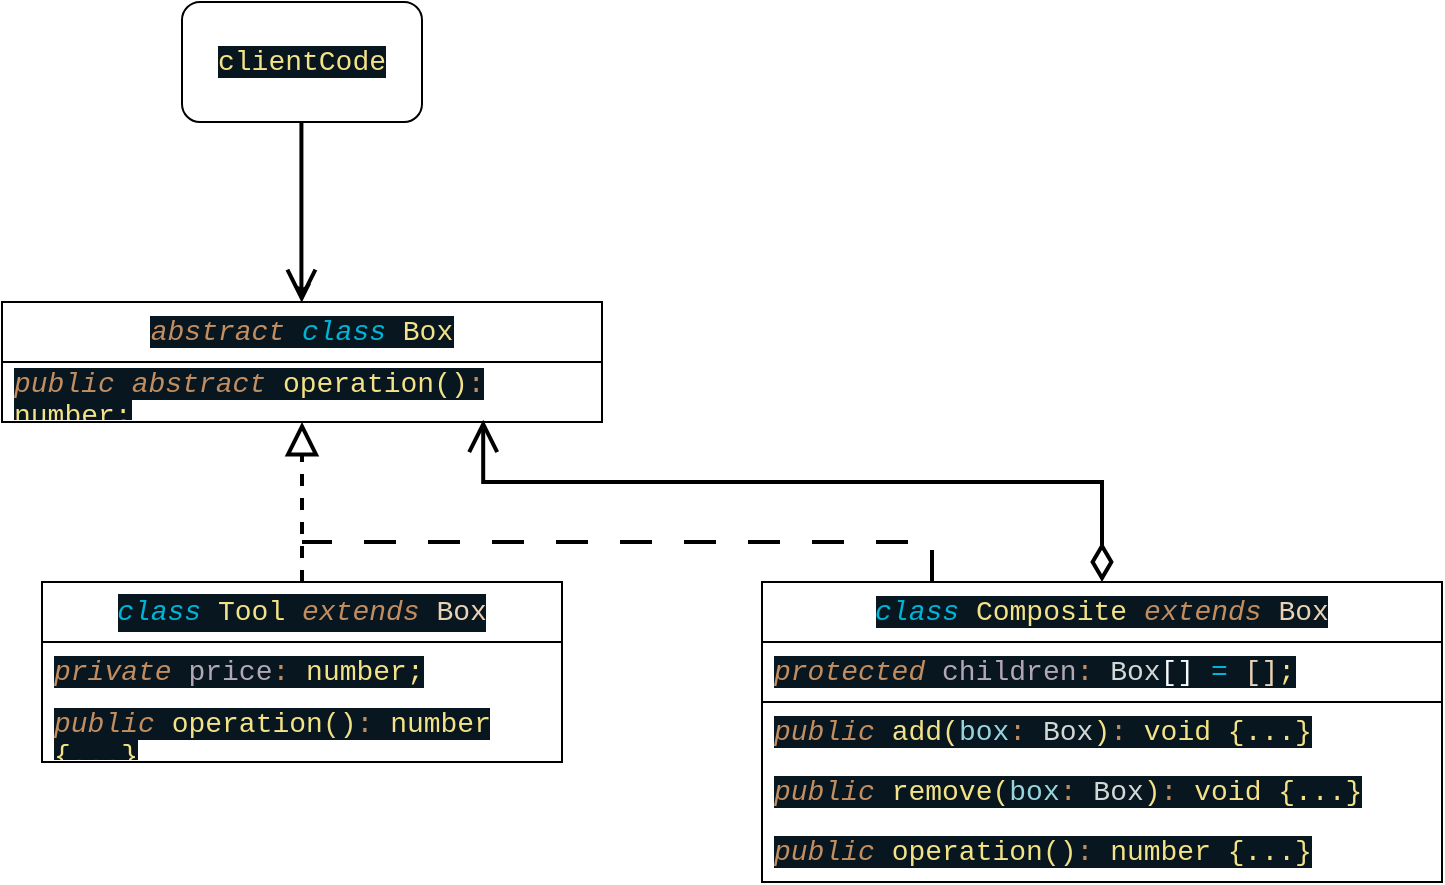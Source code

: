 <mxfile>
    <diagram id="_JM3HpVKQMmHW15YhU18" name="Page-1">
        <mxGraphModel dx="1133" dy="597" grid="1" gridSize="10" guides="1" tooltips="1" connect="1" arrows="1" fold="1" page="0" pageScale="1" pageWidth="850" pageHeight="1100" math="0" shadow="0">
            <root>
                <mxCell id="0"/>
                <mxCell id="1" parent="0"/>
                <mxCell id="18" style="edgeStyle=none;html=1;" parent="1" source="2" target="3" edge="1">
                    <mxGeometry relative="1" as="geometry"/>
                </mxCell>
                <mxCell id="2" value="&lt;span style=&quot;color: rgb(244, 226, 134); background-color: rgb(8, 22, 32); font-family: Consolas, Consolas, &amp;quot;Courier New&amp;quot;, monospace; font-size: 14px;&quot;&gt;clientCode&lt;/span&gt;&lt;br&gt;" style="rounded=1;whiteSpace=wrap;html=1;" parent="1" vertex="1">
                    <mxGeometry x="220" y="200" width="120" height="60" as="geometry"/>
                </mxCell>
                <mxCell id="3" value="&lt;span style=&quot;background-color: rgb(8, 22, 32); font-family: Consolas, Consolas, &amp;quot;Courier New&amp;quot;, monospace; font-size: 14px; color: rgb(194, 142, 96); font-style: italic;&quot;&gt;abstract&lt;/span&gt;&lt;span style=&quot;background-color: rgb(8, 22, 32); color: rgb(246, 250, 253); font-family: Consolas, Consolas, &amp;quot;Courier New&amp;quot;, monospace; font-size: 14px;&quot;&gt; &lt;/span&gt;&lt;span style=&quot;background-color: rgb(8, 22, 32); font-family: Consolas, Consolas, &amp;quot;Courier New&amp;quot;, monospace; font-size: 14px; color: rgb(0, 180, 214); font-style: italic;&quot;&gt;class&lt;/span&gt;&lt;span style=&quot;background-color: rgb(8, 22, 32); color: rgb(246, 250, 253); font-family: Consolas, Consolas, &amp;quot;Courier New&amp;quot;, monospace; font-size: 14px;&quot;&gt; &lt;/span&gt;&lt;span style=&quot;background-color: rgb(8, 22, 32); font-family: Consolas, Consolas, &amp;quot;Courier New&amp;quot;, monospace; font-size: 14px; color: rgb(244, 226, 134);&quot;&gt;Box&lt;/span&gt;&lt;br&gt;" style="swimlane;fontStyle=0;childLayout=stackLayout;horizontal=1;startSize=30;horizontalStack=0;resizeParent=1;resizeParentMax=0;resizeLast=0;collapsible=1;marginBottom=0;whiteSpace=wrap;html=1;" parent="1" vertex="1">
                    <mxGeometry x="130" y="350" width="300" height="60" as="geometry"/>
                </mxCell>
                <mxCell id="6" value="&lt;span style=&quot;background-color: rgb(8, 22, 32); font-family: Consolas, Consolas, &amp;quot;Courier New&amp;quot;, monospace; font-size: 14px; color: rgb(194, 142, 96); font-style: italic;&quot;&gt;public&lt;/span&gt;&lt;span style=&quot;background-color: rgb(8, 22, 32); color: rgb(246, 250, 253); font-family: Consolas, Consolas, &amp;quot;Courier New&amp;quot;, monospace; font-size: 14px;&quot;&gt; &lt;/span&gt;&lt;span style=&quot;background-color: rgb(8, 22, 32); font-family: Consolas, Consolas, &amp;quot;Courier New&amp;quot;, monospace; font-size: 14px; color: rgb(194, 142, 96); font-style: italic;&quot;&gt;abstract&lt;/span&gt;&lt;span style=&quot;background-color: rgb(8, 22, 32); color: rgb(246, 250, 253); font-family: Consolas, Consolas, &amp;quot;Courier New&amp;quot;, monospace; font-size: 14px;&quot;&gt; &lt;/span&gt;&lt;span style=&quot;background-color: rgb(8, 22, 32); font-family: Consolas, Consolas, &amp;quot;Courier New&amp;quot;, monospace; font-size: 14px; color: rgb(244, 226, 134);&quot;&gt;operation()&lt;/span&gt;&lt;span style=&quot;background-color: rgb(8, 22, 32); font-family: Consolas, Consolas, &amp;quot;Courier New&amp;quot;, monospace; font-size: 14px; color: rgb(194, 142, 96);&quot;&gt;:&lt;/span&gt;&lt;span style=&quot;background-color: rgb(8, 22, 32); color: rgb(246, 250, 253); font-family: Consolas, Consolas, &amp;quot;Courier New&amp;quot;, monospace; font-size: 14px;&quot;&gt; &lt;/span&gt;&lt;span style=&quot;background-color: rgb(8, 22, 32); font-family: Consolas, Consolas, &amp;quot;Courier New&amp;quot;, monospace; font-size: 14px; color: rgb(244, 226, 134);&quot;&gt;number;&lt;/span&gt;&lt;br&gt;" style="text;strokeColor=none;fillColor=none;align=left;verticalAlign=middle;spacingLeft=4;spacingRight=4;overflow=hidden;points=[[0,0.5],[1,0.5]];portConstraint=eastwest;rotatable=0;whiteSpace=wrap;html=1;" parent="3" vertex="1">
                    <mxGeometry y="30" width="300" height="30" as="geometry"/>
                </mxCell>
                <mxCell id="19" style="edgeStyle=none;html=1;exitX=0.5;exitY=0;exitDx=0;exitDy=0;dashed=1;strokeWidth=2;endArrow=block;endFill=0;endSize=12;" parent="1" source="7" target="6" edge="1">
                    <mxGeometry relative="1" as="geometry"/>
                </mxCell>
                <mxCell id="7" value="&lt;div style=&quot;color: rgb(246, 250, 253); background-color: rgb(8, 22, 32); font-family: Consolas, Consolas, &amp;quot;Courier New&amp;quot;, monospace; font-size: 14px; line-height: 19px;&quot;&gt;&lt;span style=&quot;color: #00b4d6;font-style: italic;&quot;&gt;class&lt;/span&gt; &lt;span style=&quot;color: #f4e286;&quot;&gt;Tool&lt;/span&gt; &lt;span style=&quot;color: #c28e60;font-style: italic;&quot;&gt;extends&lt;/span&gt; &lt;span style=&quot;color: #ecd2b4;&quot;&gt;Box&lt;/span&gt;&lt;/div&gt;" style="swimlane;fontStyle=0;childLayout=stackLayout;horizontal=1;startSize=30;horizontalStack=0;resizeParent=1;resizeParentMax=0;resizeLast=0;collapsible=1;marginBottom=0;whiteSpace=wrap;html=1;" parent="1" vertex="1">
                    <mxGeometry x="150" y="490" width="260" height="90" as="geometry"/>
                </mxCell>
                <mxCell id="8" value="&lt;span style=&quot;background-color: rgb(8, 22, 32); font-family: Consolas, Consolas, &amp;quot;Courier New&amp;quot;, monospace; font-size: 14px; color: rgb(194, 142, 96); font-style: italic;&quot;&gt;private&lt;/span&gt;&lt;span style=&quot;background-color: rgb(8, 22, 32); color: rgb(246, 250, 253); font-family: Consolas, Consolas, &amp;quot;Courier New&amp;quot;, monospace; font-size: 14px;&quot;&gt; &lt;/span&gt;&lt;span style=&quot;background-color: rgb(8, 22, 32); font-family: Consolas, Consolas, &amp;quot;Courier New&amp;quot;, monospace; font-size: 14px; color: rgb(178, 168, 180);&quot;&gt;price&lt;/span&gt;&lt;span style=&quot;background-color: rgb(8, 22, 32); font-family: Consolas, Consolas, &amp;quot;Courier New&amp;quot;, monospace; font-size: 14px; color: rgb(194, 142, 96);&quot;&gt;:&lt;/span&gt;&lt;span style=&quot;background-color: rgb(8, 22, 32); color: rgb(246, 250, 253); font-family: Consolas, Consolas, &amp;quot;Courier New&amp;quot;, monospace; font-size: 14px;&quot;&gt; &lt;/span&gt;&lt;span style=&quot;background-color: rgb(8, 22, 32); font-family: Consolas, Consolas, &amp;quot;Courier New&amp;quot;, monospace; font-size: 14px; color: rgb(244, 226, 134);&quot;&gt;number&lt;/span&gt;&lt;span style=&quot;background-color: rgb(8, 22, 32); font-family: Consolas, Consolas, &amp;quot;Courier New&amp;quot;, monospace; font-size: 14px; color: rgb(244, 226, 134);&quot;&gt;;&lt;/span&gt;" style="text;strokeColor=none;fillColor=none;align=left;verticalAlign=middle;spacingLeft=4;spacingRight=4;overflow=hidden;points=[[0,0.5],[1,0.5]];portConstraint=eastwest;rotatable=0;whiteSpace=wrap;html=1;" parent="7" vertex="1">
                    <mxGeometry y="30" width="260" height="30" as="geometry"/>
                </mxCell>
                <mxCell id="9" value="&lt;span style=&quot;background-color: rgb(8, 22, 32); font-family: Consolas, Consolas, &amp;quot;Courier New&amp;quot;, monospace; font-size: 14px; color: rgb(194, 142, 96); font-style: italic;&quot;&gt;public&lt;/span&gt;&lt;span style=&quot;background-color: rgb(8, 22, 32); color: rgb(246, 250, 253); font-family: Consolas, Consolas, &amp;quot;Courier New&amp;quot;, monospace; font-size: 14px;&quot;&gt; &lt;/span&gt;&lt;span style=&quot;background-color: rgb(8, 22, 32); font-family: Consolas, Consolas, &amp;quot;Courier New&amp;quot;, monospace; font-size: 14px; color: rgb(244, 226, 134);&quot;&gt;operation()&lt;/span&gt;&lt;span style=&quot;background-color: rgb(8, 22, 32); font-family: Consolas, Consolas, &amp;quot;Courier New&amp;quot;, monospace; font-size: 14px; color: rgb(194, 142, 96);&quot;&gt;:&lt;/span&gt;&lt;span style=&quot;background-color: rgb(8, 22, 32); color: rgb(246, 250, 253); font-family: Consolas, Consolas, &amp;quot;Courier New&amp;quot;, monospace; font-size: 14px;&quot;&gt; &lt;/span&gt;&lt;span style=&quot;background-color: rgb(8, 22, 32); font-family: Consolas, Consolas, &amp;quot;Courier New&amp;quot;, monospace; font-size: 14px; color: rgb(244, 226, 134);&quot;&gt;number&lt;/span&gt;&lt;span style=&quot;background-color: rgb(8, 22, 32); color: rgb(246, 250, 253); font-family: Consolas, Consolas, &amp;quot;Courier New&amp;quot;, monospace; font-size: 14px;&quot;&gt; &lt;/span&gt;&lt;span style=&quot;background-color: rgb(8, 22, 32); font-family: Consolas, Consolas, &amp;quot;Courier New&amp;quot;, monospace; font-size: 14px; color: rgb(244, 226, 134);&quot;&gt;{...}&lt;/span&gt;" style="text;strokeColor=none;fillColor=none;align=left;verticalAlign=middle;spacingLeft=4;spacingRight=4;overflow=hidden;points=[[0,0.5],[1,0.5]];portConstraint=eastwest;rotatable=0;whiteSpace=wrap;html=1;" parent="7" vertex="1">
                    <mxGeometry y="60" width="260" height="30" as="geometry"/>
                </mxCell>
                <mxCell id="24" style="edgeStyle=none;html=1;exitX=0.25;exitY=0;exitDx=0;exitDy=0;endArrow=none;endFill=0;rounded=0;dashed=1;strokeWidth=2;dashPattern=8 8;" parent="1" source="11" edge="1">
                    <mxGeometry relative="1" as="geometry">
                        <mxPoint x="280" y="470" as="targetPoint"/>
                        <Array as="points">
                            <mxPoint x="595" y="470"/>
                            <mxPoint x="440" y="470"/>
                        </Array>
                    </mxGeometry>
                </mxCell>
                <mxCell id="11" value="&lt;span style=&quot;background-color: rgb(8, 22, 32); font-family: Consolas, Consolas, &amp;quot;Courier New&amp;quot;, monospace; font-size: 14px; color: rgb(0, 180, 214); font-style: italic;&quot;&gt;class&lt;/span&gt;&lt;span style=&quot;background-color: rgb(8, 22, 32); color: rgb(246, 250, 253); font-family: Consolas, Consolas, &amp;quot;Courier New&amp;quot;, monospace; font-size: 14px;&quot;&gt; &lt;/span&gt;&lt;span style=&quot;background-color: rgb(8, 22, 32); font-family: Consolas, Consolas, &amp;quot;Courier New&amp;quot;, monospace; font-size: 14px; color: rgb(244, 226, 134);&quot;&gt;Composite&lt;/span&gt;&lt;span style=&quot;background-color: rgb(8, 22, 32); color: rgb(246, 250, 253); font-family: Consolas, Consolas, &amp;quot;Courier New&amp;quot;, monospace; font-size: 14px;&quot;&gt; &lt;/span&gt;&lt;span style=&quot;background-color: rgb(8, 22, 32); font-family: Consolas, Consolas, &amp;quot;Courier New&amp;quot;, monospace; font-size: 14px; color: rgb(194, 142, 96); font-style: italic;&quot;&gt;extends&lt;/span&gt;&lt;span style=&quot;background-color: rgb(8, 22, 32); color: rgb(246, 250, 253); font-family: Consolas, Consolas, &amp;quot;Courier New&amp;quot;, monospace; font-size: 14px;&quot;&gt; &lt;/span&gt;&lt;span style=&quot;background-color: rgb(8, 22, 32); font-family: Consolas, Consolas, &amp;quot;Courier New&amp;quot;, monospace; font-size: 14px; color: rgb(236, 210, 180);&quot;&gt;Box&lt;/span&gt;&lt;br&gt;" style="swimlane;fontStyle=0;childLayout=stackLayout;horizontal=1;startSize=30;horizontalStack=0;resizeParent=1;resizeParentMax=0;resizeLast=0;collapsible=1;marginBottom=0;whiteSpace=wrap;html=1;" parent="1" vertex="1">
                    <mxGeometry x="510" y="490" width="340" height="150" as="geometry"/>
                </mxCell>
                <mxCell id="12" value="&lt;span style=&quot;background-color: rgb(8, 22, 32); font-family: Consolas, Consolas, &amp;quot;Courier New&amp;quot;, monospace; font-size: 14px; color: rgb(194, 142, 96); font-style: italic;&quot;&gt;protected&lt;/span&gt;&lt;span style=&quot;background-color: rgb(8, 22, 32); color: rgb(246, 250, 253); font-family: Consolas, Consolas, &amp;quot;Courier New&amp;quot;, monospace; font-size: 14px;&quot;&gt; &lt;/span&gt;&lt;span style=&quot;background-color: rgb(8, 22, 32); font-family: Consolas, Consolas, &amp;quot;Courier New&amp;quot;, monospace; font-size: 14px; color: rgb(178, 168, 180);&quot;&gt;children&lt;/span&gt;&lt;span style=&quot;background-color: rgb(8, 22, 32); font-family: Consolas, Consolas, &amp;quot;Courier New&amp;quot;, monospace; font-size: 14px; color: rgb(194, 142, 96);&quot;&gt;:&lt;/span&gt;&lt;span style=&quot;background-color: rgb(8, 22, 32); color: rgb(246, 250, 253); font-family: Consolas, Consolas, &amp;quot;Courier New&amp;quot;, monospace; font-size: 14px;&quot;&gt; &lt;/span&gt;&lt;span style=&quot;background-color: rgb(8, 22, 32); font-family: Consolas, Consolas, &amp;quot;Courier New&amp;quot;, monospace; font-size: 14px; color: rgb(210, 216, 216);&quot;&gt;Box&lt;/span&gt;&lt;span style=&quot;background-color: rgb(8, 22, 32); color: rgb(246, 250, 253); font-family: Consolas, Consolas, &amp;quot;Courier New&amp;quot;, monospace; font-size: 14px;&quot;&gt;[] &lt;/span&gt;&lt;span style=&quot;background-color: rgb(8, 22, 32); font-family: Consolas, Consolas, &amp;quot;Courier New&amp;quot;, monospace; font-size: 14px; color: rgb(0, 180, 214);&quot;&gt;=&lt;/span&gt;&lt;span style=&quot;background-color: rgb(8, 22, 32); font-family: Consolas, Consolas, &amp;quot;Courier New&amp;quot;, monospace; font-size: 14px; color: rgb(236, 210, 180);&quot;&gt; []&lt;/span&gt;&lt;span style=&quot;background-color: rgb(8, 22, 32); font-family: Consolas, Consolas, &amp;quot;Courier New&amp;quot;, monospace; font-size: 14px; color: rgb(244, 226, 134);&quot;&gt;;&lt;/span&gt;&lt;br&gt;" style="text;strokeColor=default;fillColor=none;align=left;verticalAlign=middle;spacingLeft=4;spacingRight=4;overflow=hidden;points=[[0,0.5],[1,0.5]];portConstraint=eastwest;rotatable=0;whiteSpace=wrap;html=1;" parent="11" vertex="1">
                    <mxGeometry y="30" width="340" height="30" as="geometry"/>
                </mxCell>
                <mxCell id="14" value="&lt;span style=&quot;background-color: rgb(8, 22, 32); font-family: Consolas, Consolas, &amp;quot;Courier New&amp;quot;, monospace; font-size: 14px; color: rgb(194, 142, 96); font-style: italic;&quot;&gt;public&lt;/span&gt;&lt;span style=&quot;background-color: rgb(8, 22, 32); color: rgb(246, 250, 253); font-family: Consolas, Consolas, &amp;quot;Courier New&amp;quot;, monospace; font-size: 14px;&quot;&gt; &lt;/span&gt;&lt;span style=&quot;background-color: rgb(8, 22, 32); font-family: Consolas, Consolas, &amp;quot;Courier New&amp;quot;, monospace; font-size: 14px; color: rgb(244, 226, 134);&quot;&gt;add(&lt;/span&gt;&lt;span style=&quot;background-color: rgb(8, 22, 32); font-family: Consolas, Consolas, &amp;quot;Courier New&amp;quot;, monospace; font-size: 14px; color: rgb(152, 212, 220);&quot;&gt;box&lt;/span&gt;&lt;span style=&quot;background-color: rgb(8, 22, 32); font-family: Consolas, Consolas, &amp;quot;Courier New&amp;quot;, monospace; font-size: 14px; color: rgb(194, 142, 96);&quot;&gt;:&lt;/span&gt;&lt;span style=&quot;background-color: rgb(8, 22, 32); color: rgb(246, 250, 253); font-family: Consolas, Consolas, &amp;quot;Courier New&amp;quot;, monospace; font-size: 14px;&quot;&gt; &lt;/span&gt;&lt;span style=&quot;background-color: rgb(8, 22, 32); font-family: Consolas, Consolas, &amp;quot;Courier New&amp;quot;, monospace; font-size: 14px; color: rgb(210, 216, 216);&quot;&gt;Box&lt;/span&gt;&lt;span style=&quot;background-color: rgb(8, 22, 32); font-family: Consolas, Consolas, &amp;quot;Courier New&amp;quot;, monospace; font-size: 14px; color: rgb(244, 226, 134);&quot;&gt;)&lt;/span&gt;&lt;span style=&quot;background-color: rgb(8, 22, 32); font-family: Consolas, Consolas, &amp;quot;Courier New&amp;quot;, monospace; font-size: 14px; color: rgb(194, 142, 96);&quot;&gt;:&lt;/span&gt;&lt;span style=&quot;background-color: rgb(8, 22, 32); color: rgb(246, 250, 253); font-family: Consolas, Consolas, &amp;quot;Courier New&amp;quot;, monospace; font-size: 14px;&quot;&gt; &lt;/span&gt;&lt;span style=&quot;background-color: rgb(8, 22, 32); font-family: Consolas, Consolas, &amp;quot;Courier New&amp;quot;, monospace; font-size: 14px; color: rgb(244, 226, 134);&quot;&gt;void&lt;/span&gt;&lt;span style=&quot;background-color: rgb(8, 22, 32); color: rgb(246, 250, 253); font-family: Consolas, Consolas, &amp;quot;Courier New&amp;quot;, monospace; font-size: 14px;&quot;&gt; &lt;/span&gt;&lt;span style=&quot;background-color: rgb(8, 22, 32); font-family: Consolas, Consolas, &amp;quot;Courier New&amp;quot;, monospace; font-size: 14px; color: rgb(244, 226, 134);&quot;&gt;{...}&lt;/span&gt;" style="text;strokeColor=none;fillColor=none;align=left;verticalAlign=middle;spacingLeft=4;spacingRight=4;overflow=hidden;points=[[0,0.5],[1,0.5]];portConstraint=eastwest;rotatable=0;whiteSpace=wrap;html=1;" parent="11" vertex="1">
                    <mxGeometry y="60" width="340" height="30" as="geometry"/>
                </mxCell>
                <mxCell id="13" value="&lt;span style=&quot;background-color: rgb(8, 22, 32); font-family: Consolas, Consolas, &amp;quot;Courier New&amp;quot;, monospace; font-size: 14px; color: rgb(194, 142, 96); font-style: italic;&quot;&gt;public&lt;/span&gt;&lt;span style=&quot;background-color: rgb(8, 22, 32); color: rgb(246, 250, 253); font-family: Consolas, Consolas, &amp;quot;Courier New&amp;quot;, monospace; font-size: 14px;&quot;&gt; &lt;/span&gt;&lt;span style=&quot;background-color: rgb(8, 22, 32); font-family: Consolas, Consolas, &amp;quot;Courier New&amp;quot;, monospace; font-size: 14px; color: rgb(244, 226, 134);&quot;&gt;remove(&lt;/span&gt;&lt;span style=&quot;background-color: rgb(8, 22, 32); font-family: Consolas, Consolas, &amp;quot;Courier New&amp;quot;, monospace; font-size: 14px; color: rgb(152, 212, 220);&quot;&gt;box&lt;/span&gt;&lt;span style=&quot;background-color: rgb(8, 22, 32); font-family: Consolas, Consolas, &amp;quot;Courier New&amp;quot;, monospace; font-size: 14px; color: rgb(194, 142, 96);&quot;&gt;:&lt;/span&gt;&lt;span style=&quot;background-color: rgb(8, 22, 32); color: rgb(246, 250, 253); font-family: Consolas, Consolas, &amp;quot;Courier New&amp;quot;, monospace; font-size: 14px;&quot;&gt; &lt;/span&gt;&lt;span style=&quot;background-color: rgb(8, 22, 32); font-family: Consolas, Consolas, &amp;quot;Courier New&amp;quot;, monospace; font-size: 14px; color: rgb(210, 216, 216);&quot;&gt;Box&lt;/span&gt;&lt;span style=&quot;background-color: rgb(8, 22, 32); font-family: Consolas, Consolas, &amp;quot;Courier New&amp;quot;, monospace; font-size: 14px; color: rgb(244, 226, 134);&quot;&gt;)&lt;/span&gt;&lt;span style=&quot;background-color: rgb(8, 22, 32); font-family: Consolas, Consolas, &amp;quot;Courier New&amp;quot;, monospace; font-size: 14px; color: rgb(194, 142, 96);&quot;&gt;:&lt;/span&gt;&lt;span style=&quot;background-color: rgb(8, 22, 32); color: rgb(246, 250, 253); font-family: Consolas, Consolas, &amp;quot;Courier New&amp;quot;, monospace; font-size: 14px;&quot;&gt; &lt;/span&gt;&lt;span style=&quot;background-color: rgb(8, 22, 32); font-family: Consolas, Consolas, &amp;quot;Courier New&amp;quot;, monospace; font-size: 14px; color: rgb(244, 226, 134);&quot;&gt;void&lt;/span&gt;&lt;span style=&quot;background-color: rgb(8, 22, 32); color: rgb(246, 250, 253); font-family: Consolas, Consolas, &amp;quot;Courier New&amp;quot;, monospace; font-size: 14px;&quot;&gt; &lt;/span&gt;&lt;span style=&quot;background-color: rgb(8, 22, 32); font-family: Consolas, Consolas, &amp;quot;Courier New&amp;quot;, monospace; font-size: 14px; color: rgb(244, 226, 134);&quot;&gt;{...}&lt;/span&gt;" style="text;strokeColor=none;fillColor=none;align=left;verticalAlign=middle;spacingLeft=4;spacingRight=4;overflow=hidden;points=[[0,0.5],[1,0.5]];portConstraint=eastwest;rotatable=0;whiteSpace=wrap;html=1;" parent="11" vertex="1">
                    <mxGeometry y="90" width="340" height="30" as="geometry"/>
                </mxCell>
                <mxCell id="16" value="&lt;span style=&quot;background-color: rgb(8, 22, 32); font-family: Consolas, Consolas, &amp;quot;Courier New&amp;quot;, monospace; font-size: 14px; color: rgb(194, 142, 96); font-style: italic;&quot;&gt;public&lt;/span&gt;&lt;span style=&quot;background-color: rgb(8, 22, 32); color: rgb(246, 250, 253); font-family: Consolas, Consolas, &amp;quot;Courier New&amp;quot;, monospace; font-size: 14px;&quot;&gt; &lt;/span&gt;&lt;span style=&quot;background-color: rgb(8, 22, 32); font-family: Consolas, Consolas, &amp;quot;Courier New&amp;quot;, monospace; font-size: 14px; color: rgb(244, 226, 134);&quot;&gt;operation()&lt;/span&gt;&lt;span style=&quot;background-color: rgb(8, 22, 32); font-family: Consolas, Consolas, &amp;quot;Courier New&amp;quot;, monospace; font-size: 14px; color: rgb(194, 142, 96);&quot;&gt;:&lt;/span&gt;&lt;span style=&quot;background-color: rgb(8, 22, 32); color: rgb(246, 250, 253); font-family: Consolas, Consolas, &amp;quot;Courier New&amp;quot;, monospace; font-size: 14px;&quot;&gt; &lt;/span&gt;&lt;span style=&quot;background-color: rgb(8, 22, 32); font-family: Consolas, Consolas, &amp;quot;Courier New&amp;quot;, monospace; font-size: 14px; color: rgb(244, 226, 134);&quot;&gt;number&lt;/span&gt;&lt;span style=&quot;background-color: rgb(8, 22, 32); color: rgb(246, 250, 253); font-family: Consolas, Consolas, &amp;quot;Courier New&amp;quot;, monospace; font-size: 14px;&quot;&gt; &lt;/span&gt;&lt;span style=&quot;background-color: rgb(8, 22, 32); font-family: Consolas, Consolas, &amp;quot;Courier New&amp;quot;, monospace; font-size: 14px; color: rgb(244, 226, 134);&quot;&gt;{...}&lt;/span&gt;" style="text;strokeColor=none;fillColor=none;align=left;verticalAlign=middle;spacingLeft=4;spacingRight=4;overflow=hidden;points=[[0,0.5],[1,0.5]];portConstraint=eastwest;rotatable=0;whiteSpace=wrap;html=1;" parent="11" vertex="1">
                    <mxGeometry y="120" width="340" height="30" as="geometry"/>
                </mxCell>
                <mxCell id="22" value="" style="edgeStyle=elbowEdgeStyle;elbow=vertical;endArrow=open;html=1;curved=0;rounded=0;endSize=12;startSize=14;exitX=0.5;exitY=0;exitDx=0;exitDy=0;entryX=0.802;entryY=0.962;entryDx=0;entryDy=0;entryPerimeter=0;strokeWidth=2;endFill=0;startArrow=diamondThin;startFill=0;" parent="1" source="11" target="6" edge="1">
                    <mxGeometry width="50" height="50" relative="1" as="geometry">
                        <mxPoint x="440" y="480" as="sourcePoint"/>
                        <mxPoint x="490" y="430" as="targetPoint"/>
                        <Array as="points">
                            <mxPoint x="530" y="440"/>
                        </Array>
                    </mxGeometry>
                </mxCell>
                <mxCell id="25" style="edgeStyle=none;html=1;strokeWidth=2;endArrow=open;endFill=0;endSize=12;" parent="1" edge="1">
                    <mxGeometry relative="1" as="geometry">
                        <mxPoint x="279.71" y="260" as="sourcePoint"/>
                        <mxPoint x="279.71" y="350" as="targetPoint"/>
                    </mxGeometry>
                </mxCell>
            </root>
        </mxGraphModel>
    </diagram>
</mxfile>